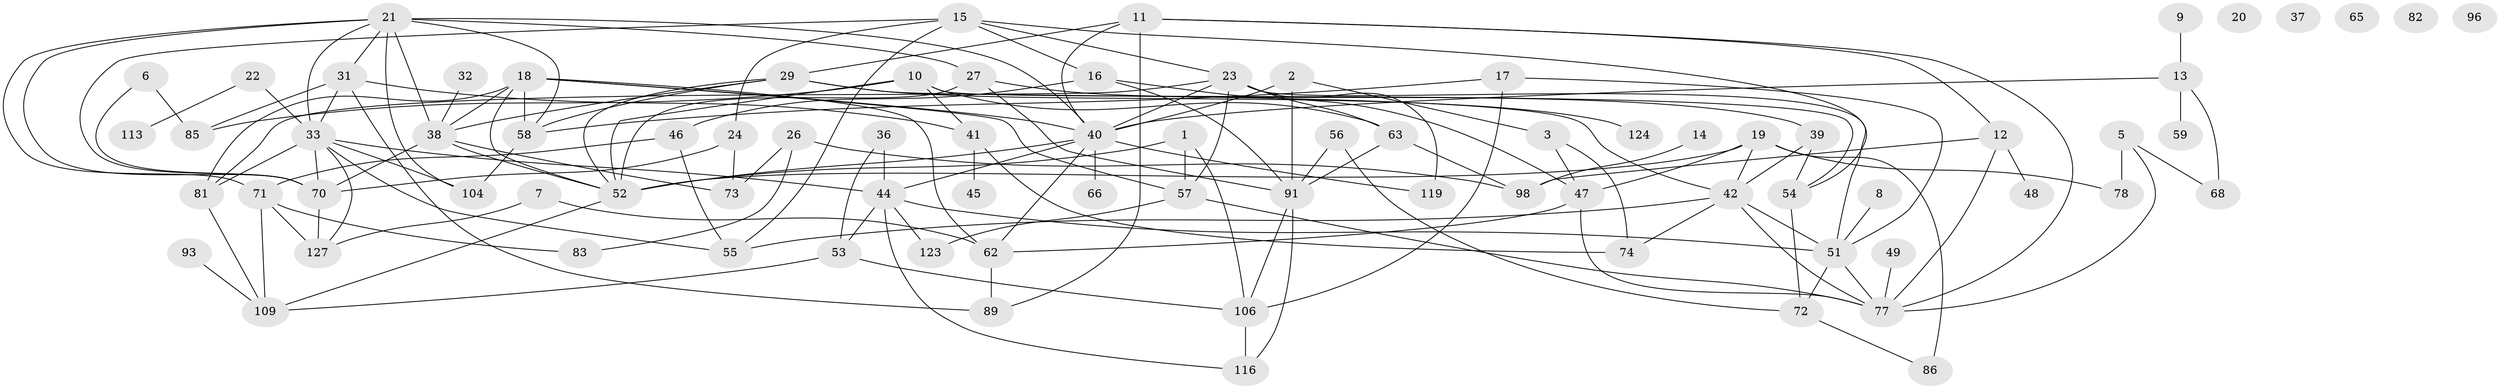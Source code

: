 // original degree distribution, {3: 0.2047244094488189, 2: 0.2283464566929134, 1: 0.14960629921259844, 4: 0.1968503937007874, 5: 0.10236220472440945, 7: 0.023622047244094488, 6: 0.06299212598425197, 0: 0.023622047244094488, 9: 0.007874015748031496}
// Generated by graph-tools (version 1.1) at 2025/41/03/06/25 10:41:22]
// undirected, 82 vertices, 150 edges
graph export_dot {
graph [start="1"]
  node [color=gray90,style=filled];
  1 [super="+4"];
  2;
  3 [super="+79"];
  5 [super="+43"];
  6;
  7;
  8;
  9;
  10 [super="+75"];
  11 [super="+97"];
  12 [super="+34"];
  13 [super="+28"];
  14;
  15 [super="+25"];
  16 [super="+64"];
  17;
  18 [super="+50"];
  19 [super="+118"];
  20 [super="+117"];
  21 [super="+111"];
  22;
  23 [super="+30"];
  24 [super="+84"];
  26 [super="+122"];
  27;
  29 [super="+110"];
  31 [super="+35"];
  32;
  33 [super="+112"];
  36 [super="+107"];
  37;
  38 [super="+121"];
  39 [super="+94"];
  40 [super="+102"];
  41 [super="+101"];
  42;
  44 [super="+87"];
  45 [super="+105"];
  46;
  47 [super="+114"];
  48;
  49;
  51 [super="+108"];
  52 [super="+61"];
  53;
  54 [super="+95"];
  55 [super="+60"];
  56;
  57 [super="+80"];
  58 [super="+69"];
  59 [super="+76"];
  62 [super="+67"];
  63;
  65 [super="+103"];
  66;
  68;
  70 [super="+92"];
  71 [super="+99"];
  72 [super="+90"];
  73;
  74;
  77 [super="+88"];
  78 [super="+100"];
  81 [super="+126"];
  82;
  83;
  85;
  86;
  89;
  91 [super="+125"];
  93;
  96;
  98;
  104;
  106 [super="+120"];
  109 [super="+115"];
  113;
  116;
  119;
  123;
  124;
  127;
  1 -- 106;
  1 -- 52;
  1 -- 57;
  2 -- 91;
  2 -- 40;
  2 -- 3;
  3 -- 47;
  3 -- 74;
  5 -- 77;
  5 -- 78;
  5 -- 68;
  6 -- 70;
  6 -- 85;
  7 -- 62;
  7 -- 127;
  8 -- 51;
  9 -- 13;
  10 -- 52;
  10 -- 54;
  10 -- 85;
  10 -- 63;
  10 -- 41;
  11 -- 12;
  11 -- 89;
  11 -- 77;
  11 -- 29;
  11 -- 40;
  12 -- 48;
  12 -- 98;
  12 -- 77;
  13 -- 68;
  13 -- 59 [weight=2];
  13 -- 40;
  14 -- 98;
  15 -- 16;
  15 -- 23;
  15 -- 70;
  15 -- 54;
  15 -- 55;
  15 -- 24;
  16 -- 46;
  16 -- 47;
  16 -- 91;
  17 -- 51;
  17 -- 106;
  17 -- 58;
  18 -- 40;
  18 -- 62 [weight=2];
  18 -- 52;
  18 -- 58;
  18 -- 57;
  18 -- 81;
  18 -- 38;
  19 -- 42;
  19 -- 78;
  19 -- 47;
  19 -- 52 [weight=2];
  19 -- 86;
  21 -- 27;
  21 -- 58;
  21 -- 71;
  21 -- 104;
  21 -- 33;
  21 -- 70;
  21 -- 31;
  21 -- 38;
  21 -- 40;
  22 -- 113;
  22 -- 33;
  23 -- 57;
  23 -- 40;
  23 -- 119;
  23 -- 63;
  23 -- 81;
  23 -- 51;
  24 -- 70;
  24 -- 73;
  26 -- 98;
  26 -- 73;
  26 -- 83;
  27 -- 39;
  27 -- 91;
  27 -- 52;
  29 -- 52;
  29 -- 58;
  29 -- 38;
  29 -- 42;
  29 -- 124;
  31 -- 89;
  31 -- 41;
  31 -- 85;
  31 -- 33;
  32 -- 38;
  33 -- 104;
  33 -- 127;
  33 -- 55;
  33 -- 70;
  33 -- 44;
  33 -- 81;
  36 -- 53;
  36 -- 44;
  38 -- 52;
  38 -- 70;
  38 -- 73;
  39 -- 42;
  39 -- 54;
  40 -- 66;
  40 -- 44;
  40 -- 52;
  40 -- 119;
  40 -- 62;
  41 -- 45 [weight=2];
  41 -- 74;
  42 -- 55;
  42 -- 74;
  42 -- 77;
  42 -- 51;
  44 -- 116;
  44 -- 123;
  44 -- 53;
  44 -- 51;
  46 -- 55;
  46 -- 71;
  47 -- 62;
  47 -- 77;
  49 -- 77;
  51 -- 72;
  51 -- 77;
  52 -- 109;
  53 -- 109;
  53 -- 106;
  54 -- 72;
  56 -- 72;
  56 -- 91;
  57 -- 123;
  57 -- 77;
  58 -- 104;
  62 -- 89;
  63 -- 91;
  63 -- 98;
  70 -- 127;
  71 -- 127;
  71 -- 83;
  71 -- 109;
  72 -- 86;
  81 -- 109;
  91 -- 116;
  91 -- 106;
  93 -- 109;
  106 -- 116;
}
